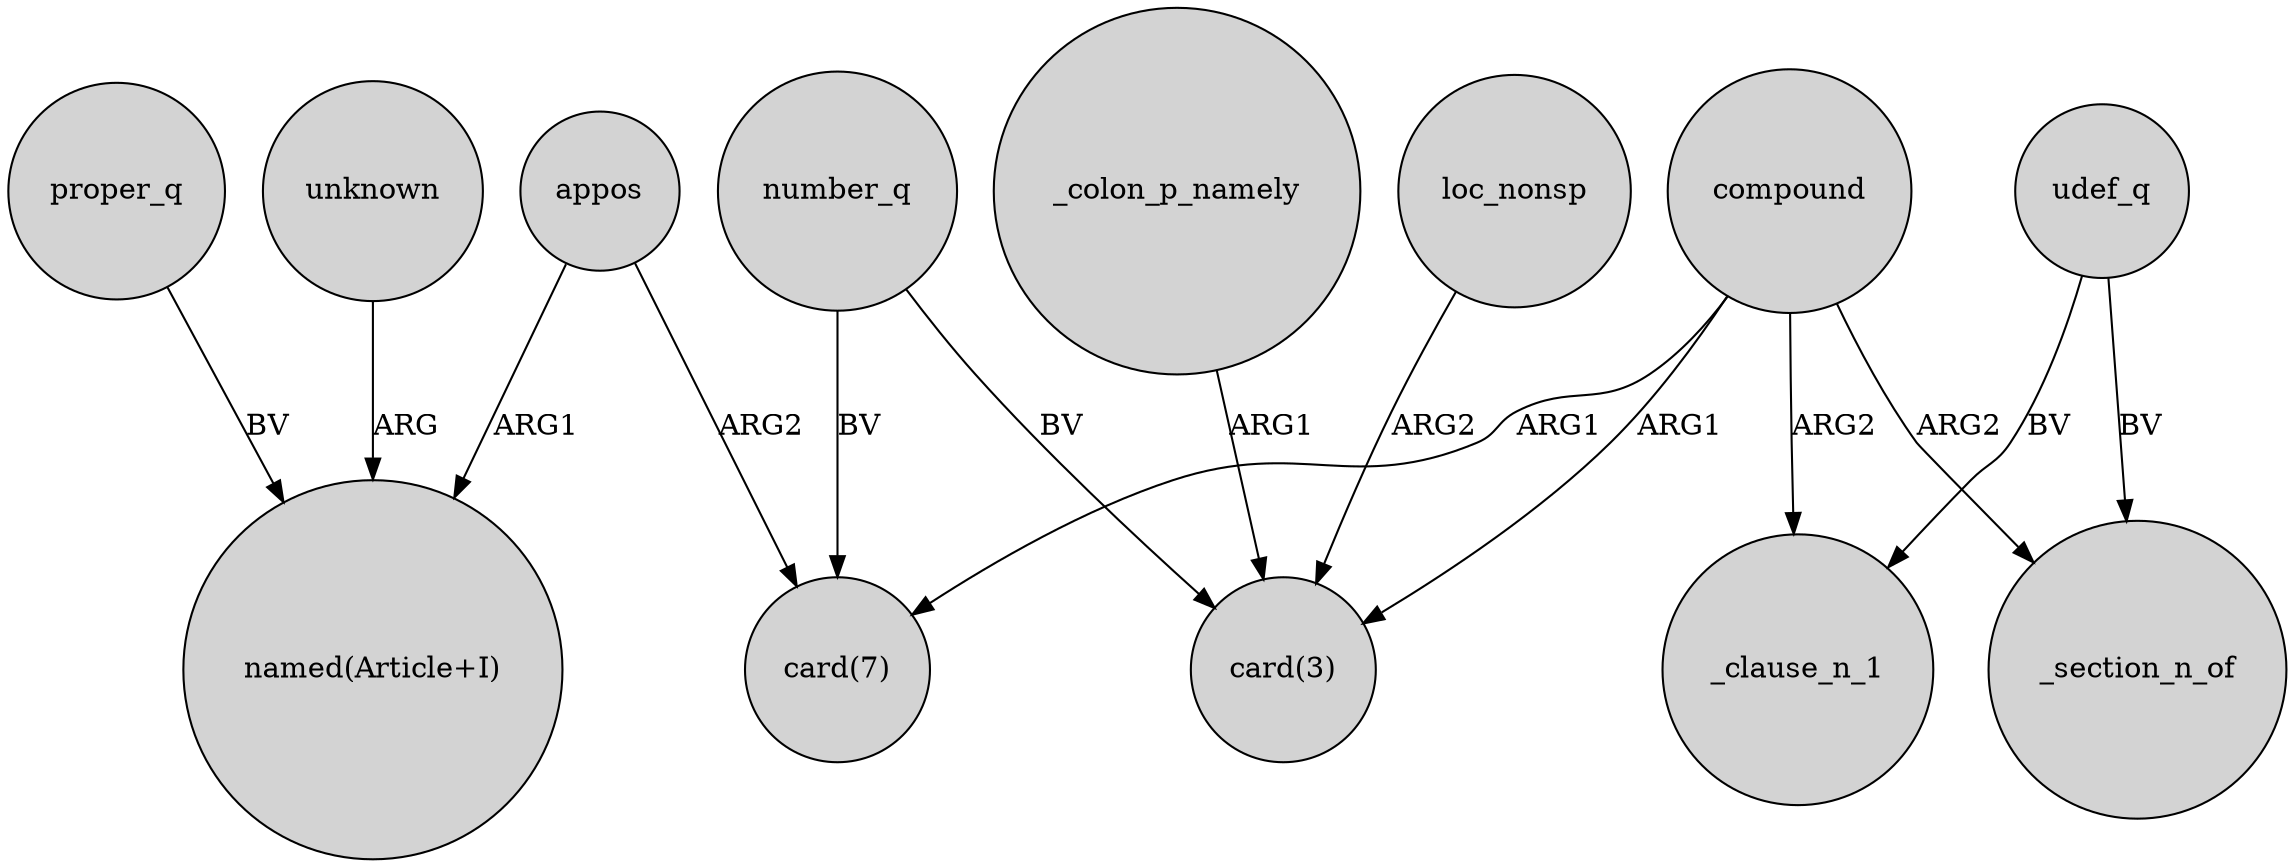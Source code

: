 digraph {
	node [shape=circle style=filled]
	appos -> "named(Article+I)" [label=ARG1]
	appos -> "card(7)" [label=ARG2]
	proper_q -> "named(Article+I)" [label=BV]
	unknown -> "named(Article+I)" [label=ARG]
	number_q -> "card(3)" [label=BV]
	compound -> _section_n_of [label=ARG2]
	compound -> "card(3)" [label=ARG1]
	_colon_p_namely -> "card(3)" [label=ARG1]
	loc_nonsp -> "card(3)" [label=ARG2]
	compound -> _clause_n_1 [label=ARG2]
	compound -> "card(7)" [label=ARG1]
	udef_q -> _section_n_of [label=BV]
	udef_q -> _clause_n_1 [label=BV]
	number_q -> "card(7)" [label=BV]
}
